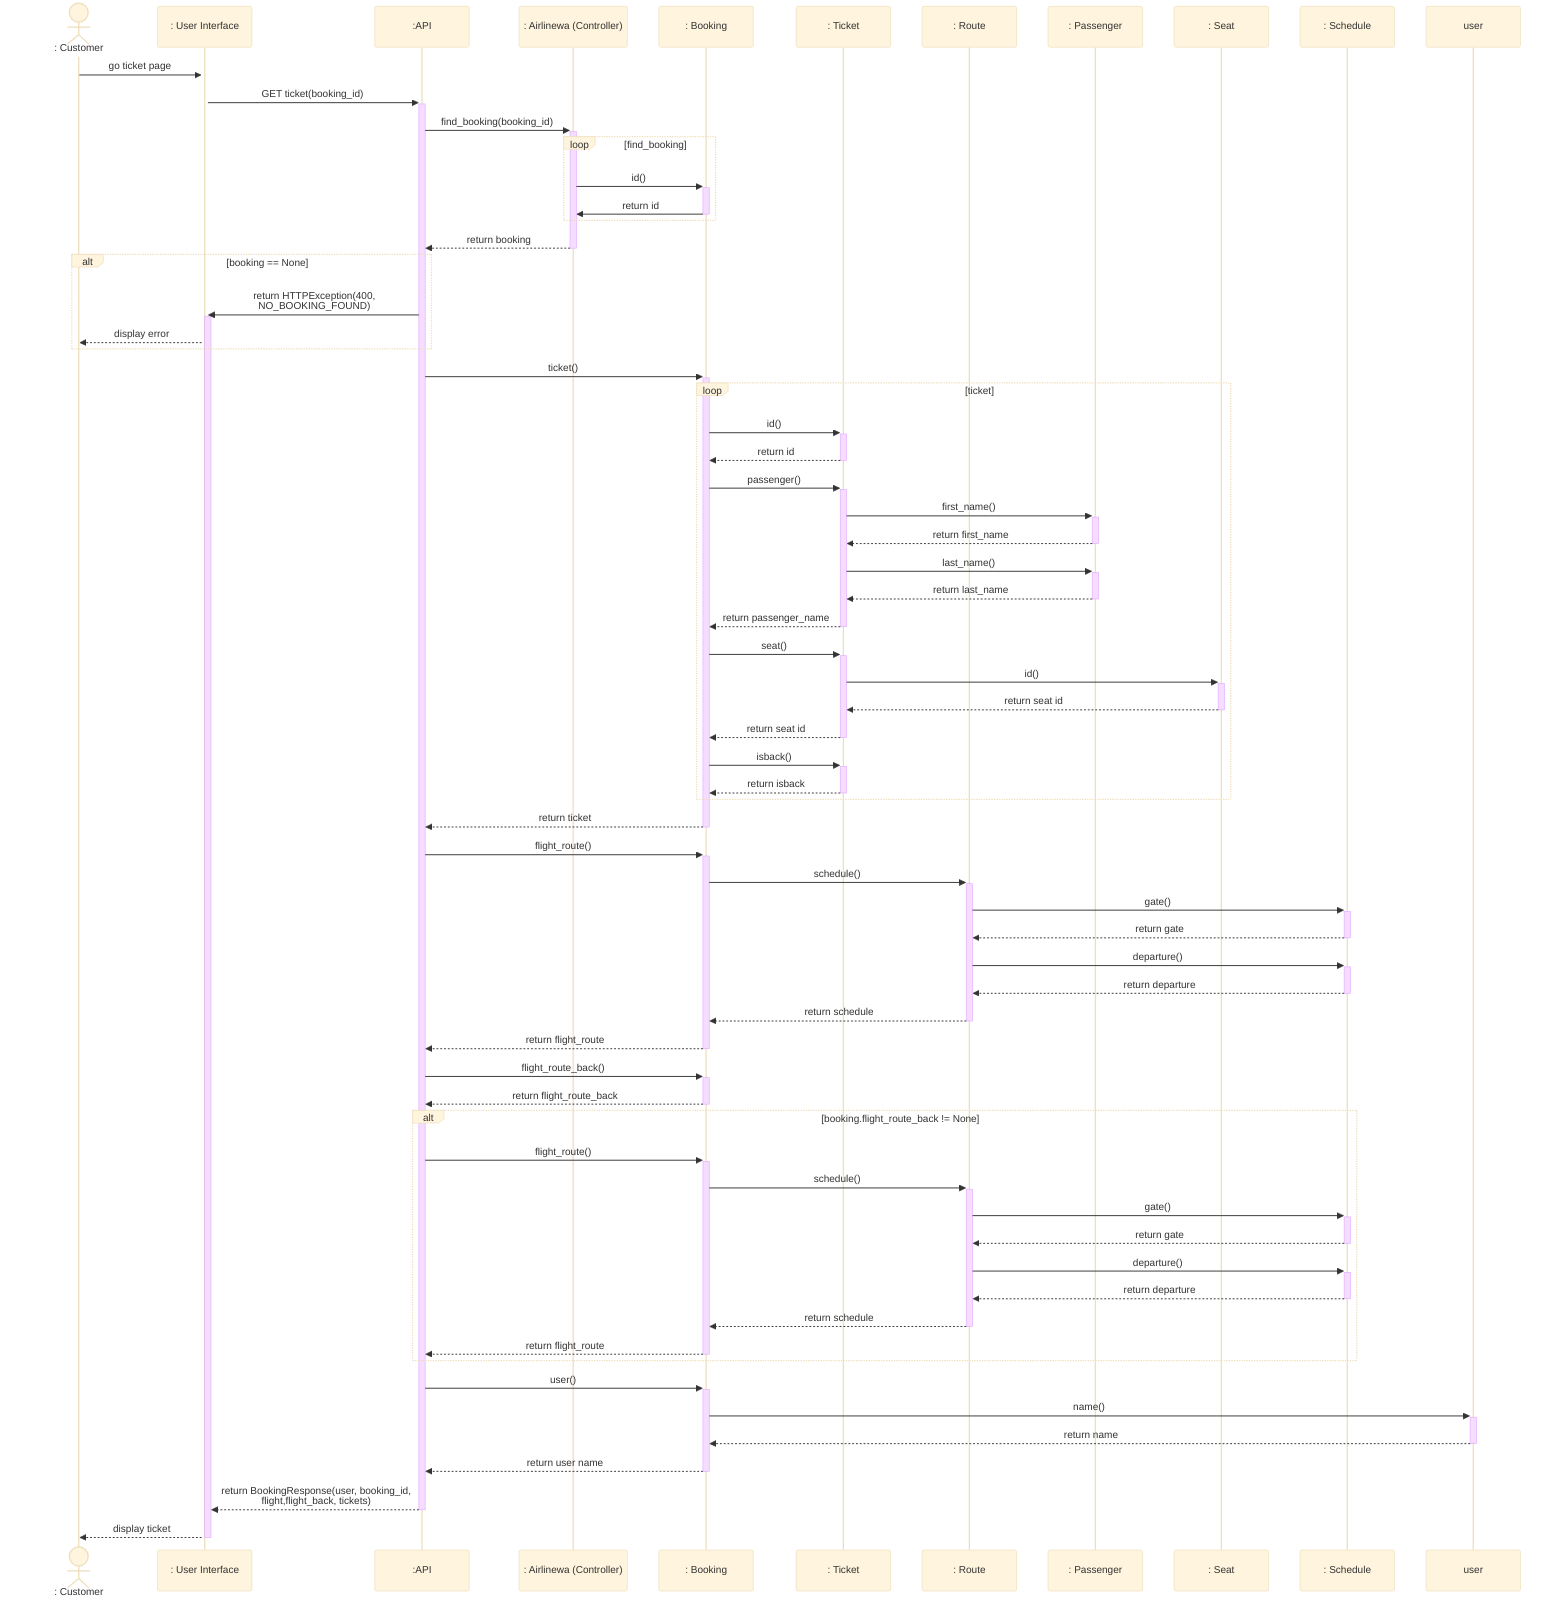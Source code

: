 ---
config:
  theme: base
---
sequenceDiagram
    actor customer as : Customer
    participant ui as : User Interface
    participant api as :API
    participant airlinewa as : Airlinewa (Controller)
    participant booking as : Booking
    participant ticket as : Ticket
    participant route as : Route
    participant passenger as : Passenger
    participant seat as : Seat
    participant schedule as : Schedule

    customer ->>+ ui: go ticket page
    ui ->>+ api:  GET ticket(booking_id)
    api ->>+ airlinewa: find_booking(booking_id)

    loop find_booking
        airlinewa ->>+ booking: id()
        booking ->>- airlinewa: return id
    end

    airlinewa -->>- api: return booking

    alt booking == None
        api ->>+ ui: return HTTPException(400,<br>NO_BOOKING_FOUND)
        ui -->> customer: display error
    end

    api ->>+ booking: ticket()
    loop ticket
        booking ->>+ ticket: id()
        ticket -->>- booking: return id
        booking ->>+ ticket: passenger()
        ticket ->>+ passenger: first_name()
        passenger -->>- ticket: return first_name
        ticket ->>+ passenger: last_name()
        passenger -->>- ticket: return last_name
        ticket -->>- booking: return passenger_name

        booking  ->>+ ticket: seat()
        ticket ->>+ seat: id()
        seat -->>- ticket: return seat id
        ticket -->>- booking: return seat id

        booking ->>+ ticket: isback()
        ticket -->>- booking: return isback
    end
    booking -->>- api: return ticket
    
    api ->>+ booking: flight_route()
    booking ->>+ route: schedule()
    route ->>+ schedule: gate()
    schedule -->>- route: return gate
    route ->>+ schedule: departure()
    schedule -->>- route: return departure
    route -->>- booking: return schedule
    booking -->>- api: return flight_route

    api ->>+ booking: flight_route_back()
    booking -->>- api: return flight_route_back

    alt booking.flight_route_back != None
        api ->>+ booking: flight_route()
        booking ->>+ route: schedule()
        route ->>+ schedule: gate()
        schedule -->>- route: return gate
        route ->>+ schedule: departure()
        schedule -->>- route: return departure
        route -->>- booking: return schedule
        booking -->>- api: return flight_route
    end
    api ->>+ booking: user()
    booking ->>+ user: name()
    user -->>- booking: return name
    booking -->>- api: return user name

    api -->>- ui: return BookingResponse(user, booking_id,<br>flight,flight_back, tickets)
    ui -->>- customer: display ticket